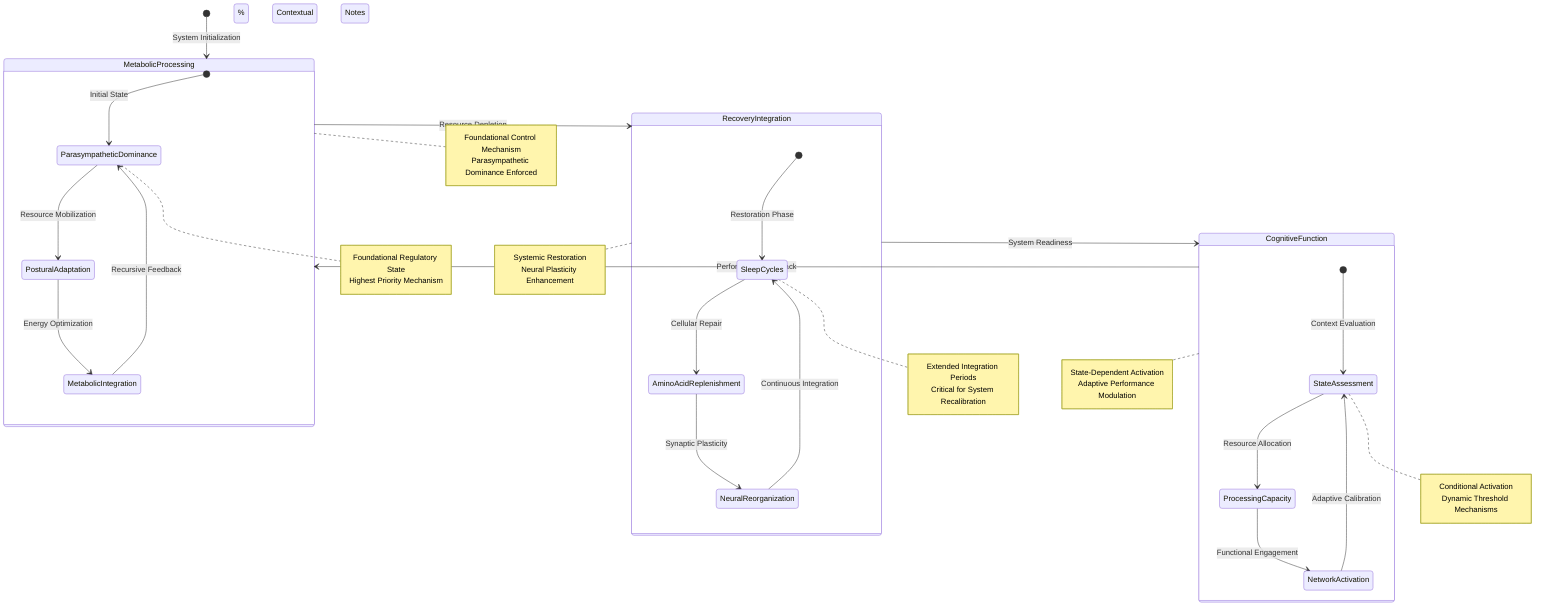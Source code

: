 stateDiagram-v2
    [*] --> MetabolicProcessing : System Initialization

    state MetabolicProcessing {
        direction TB
        [*] --> ParasympatheticDominance : Initial State
        ParasympatheticDominance --> PosturalAdaptation : Resource Mobilization
        PosturalAdaptation --> MetabolicIntegration : Energy Optimization
        MetabolicIntegration --> ParasympatheticDominance : Recursive Feedback
        
        note right of ParasympatheticDominance
            Foundational Regulatory State
            Highest Priority Mechanism
        end note
    }

    state RecoveryIntegration {
        direction TB
        [*] --> SleepCycles : Restoration Phase
        SleepCycles --> AminoAcidReplenishment : Cellular Repair
        AminoAcidReplenishment --> NeuralReorganization : Synaptic Plasticity
        NeuralReorganization --> SleepCycles : Continuous Integration
        
        note right of SleepCycles
            Extended Integration Periods
            Critical for System Recalibration
        end note
    }

    state CognitiveFunction {
        direction TB
        [*] --> StateAssessment : Context Evaluation
        StateAssessment --> ProcessingCapacity : Resource Allocation
        ProcessingCapacity --> NetworkActivation : Functional Engagement
        NetworkActivation --> StateAssessment : Adaptive Calibration
        
        note right of StateAssessment
            Conditional Activation
            Dynamic Threshold Mechanisms
        end note
    }

    % State Transitions
    MetabolicProcessing --> RecoveryIntegration : Resource Depletion
    RecoveryIntegration --> CognitiveFunction : System Readiness
    CognitiveFunction --> MetabolicProcessing : Performance Feedback

    % Contextual Notes
    note right of MetabolicProcessing
        Foundational Control Mechanism
        Parasympathetic Dominance Enforced
    end note

    note right of RecoveryIntegration
        Systemic Restoration
        Neural Plasticity Enhancement
    end note

    note right of CognitiveFunction
        State-Dependent Activation
        Adaptive Performance Modulation
    end note
